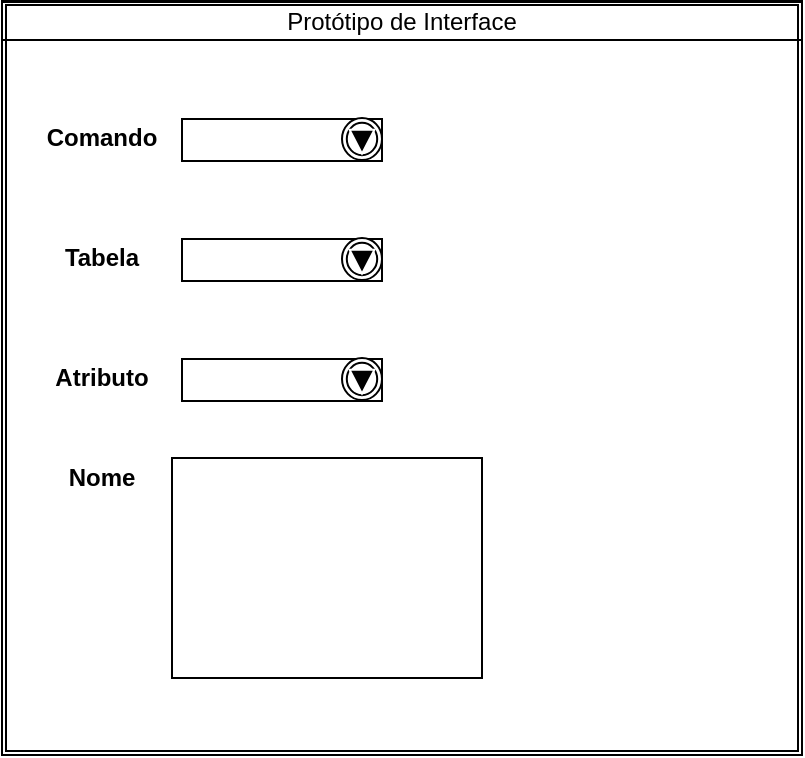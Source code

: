 <mxfile version="10.7.7" type="device"><diagram id="t9c22g6UOABQNchpAHIi" name="Page-1"><mxGraphModel dx="1325" dy="1593" grid="1" gridSize="10" guides="1" tooltips="1" connect="1" arrows="1" fold="1" page="1" pageScale="1" pageWidth="827" pageHeight="1169" math="0" shadow="0"><root><mxCell id="0"/><mxCell id="1" parent="0"/><mxCell id="GdJ1FUr1LEPylPcquplh-21" value="" style="shape=ext;double=1;rounded=0;whiteSpace=wrap;html=1;fillColor=#FFFFFF;" vertex="1" parent="1"><mxGeometry x="-60" y="-58.5" width="400" height="377" as="geometry"/></mxCell><mxCell id="GdJ1FUr1LEPylPcquplh-7" value="" style="rounded=0;whiteSpace=wrap;html=1;fillColor=#FFFFFF;" vertex="1" parent="1"><mxGeometry x="30" y="0.5" width="100" height="21" as="geometry"/></mxCell><mxCell id="GdJ1FUr1LEPylPcquplh-8" value="Comando" style="text;html=1;strokeColor=none;fillColor=none;align=center;verticalAlign=middle;whiteSpace=wrap;rounded=0;fontStyle=1" vertex="1" parent="1"><mxGeometry x="-30" width="40" height="20" as="geometry"/></mxCell><mxCell id="GdJ1FUr1LEPylPcquplh-10" value="" style="shape=mxgraph.bpmn.shape;html=1;verticalLabelPosition=bottom;labelBackgroundColor=#ffffff;verticalAlign=top;align=center;perimeter=ellipsePerimeter;outlineConnect=0;outline=throwing;symbol=signal;fillColor=#FFFFFF;rotation=180;" vertex="1" parent="1"><mxGeometry x="110" width="20" height="21" as="geometry"/></mxCell><mxCell id="GdJ1FUr1LEPylPcquplh-11" value="" style="rounded=0;whiteSpace=wrap;html=1;fillColor=#FFFFFF;" vertex="1" parent="1"><mxGeometry x="30" y="60.5" width="100" height="21" as="geometry"/></mxCell><mxCell id="GdJ1FUr1LEPylPcquplh-12" value="Tabela" style="text;html=1;strokeColor=none;fillColor=none;align=center;verticalAlign=middle;whiteSpace=wrap;rounded=0;fontStyle=1" vertex="1" parent="1"><mxGeometry x="-30" y="60" width="40" height="20" as="geometry"/></mxCell><mxCell id="GdJ1FUr1LEPylPcquplh-13" value="" style="shape=mxgraph.bpmn.shape;html=1;verticalLabelPosition=bottom;labelBackgroundColor=#ffffff;verticalAlign=top;align=center;perimeter=ellipsePerimeter;outlineConnect=0;outline=throwing;symbol=signal;fillColor=#FFFFFF;rotation=180;" vertex="1" parent="1"><mxGeometry x="110" y="60" width="20" height="21" as="geometry"/></mxCell><mxCell id="GdJ1FUr1LEPylPcquplh-14" value="" style="rounded=0;whiteSpace=wrap;html=1;fillColor=#FFFFFF;" vertex="1" parent="1"><mxGeometry x="30" y="120.5" width="100" height="21" as="geometry"/></mxCell><mxCell id="GdJ1FUr1LEPylPcquplh-15" value="Atributo" style="text;html=1;strokeColor=none;fillColor=none;align=center;verticalAlign=middle;whiteSpace=wrap;rounded=0;fontStyle=1" vertex="1" parent="1"><mxGeometry x="-30" y="120" width="40" height="20" as="geometry"/></mxCell><mxCell id="GdJ1FUr1LEPylPcquplh-16" value="" style="shape=mxgraph.bpmn.shape;html=1;verticalLabelPosition=bottom;labelBackgroundColor=#ffffff;verticalAlign=top;align=center;perimeter=ellipsePerimeter;outlineConnect=0;outline=throwing;symbol=signal;fillColor=#FFFFFF;rotation=180;" vertex="1" parent="1"><mxGeometry x="110" y="120" width="20" height="21" as="geometry"/></mxCell><mxCell id="GdJ1FUr1LEPylPcquplh-17" value="Nome" style="text;html=1;strokeColor=none;fillColor=none;align=center;verticalAlign=middle;whiteSpace=wrap;rounded=0;fontStyle=1" vertex="1" parent="1"><mxGeometry x="-30" y="170" width="40" height="20" as="geometry"/></mxCell><mxCell id="GdJ1FUr1LEPylPcquplh-18" value="" style="verticalLabelPosition=bottom;verticalAlign=top;html=1;shape=mxgraph.basic.rect;fillColor=#ffffff;fillColor2=none;strokeColor=#000000;strokeWidth=1;size=20;indent=5;" vertex="1" parent="1"><mxGeometry x="25" y="170" width="155" height="110" as="geometry"/></mxCell><mxCell id="GdJ1FUr1LEPylPcquplh-33" value="Protótipo de Interface" style="text;html=1;strokeColor=#000000;fillColor=none;align=center;verticalAlign=middle;whiteSpace=wrap;rounded=0;" vertex="1" parent="1"><mxGeometry x="-60" y="-58" width="400" height="19" as="geometry"/></mxCell></root></mxGraphModel></diagram></mxfile>